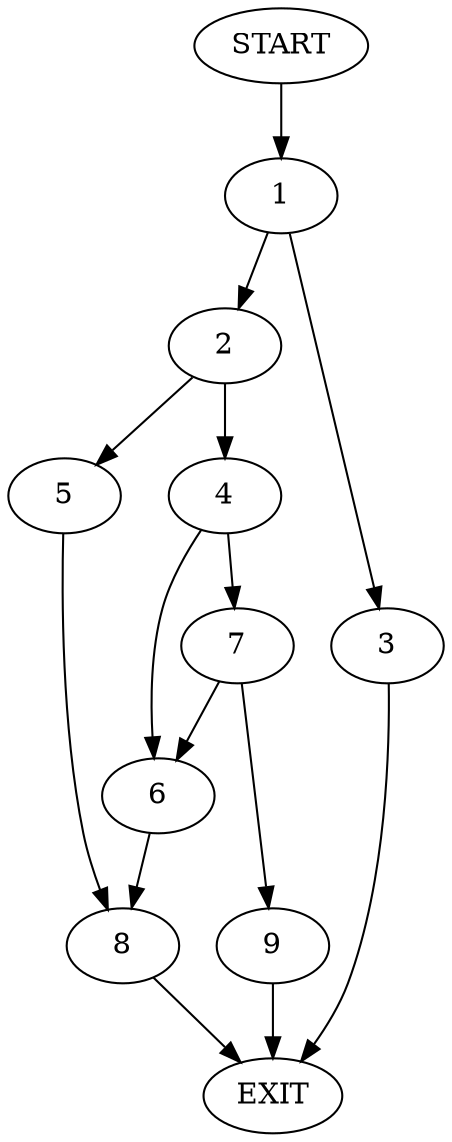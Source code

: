 digraph {
0 [label="START"]
10 [label="EXIT"]
0 -> 1
1 -> 2
1 -> 3
3 -> 10
2 -> 4
2 -> 5
4 -> 6
4 -> 7
5 -> 8
8 -> 10
6 -> 8
7 -> 6
7 -> 9
9 -> 10
}
